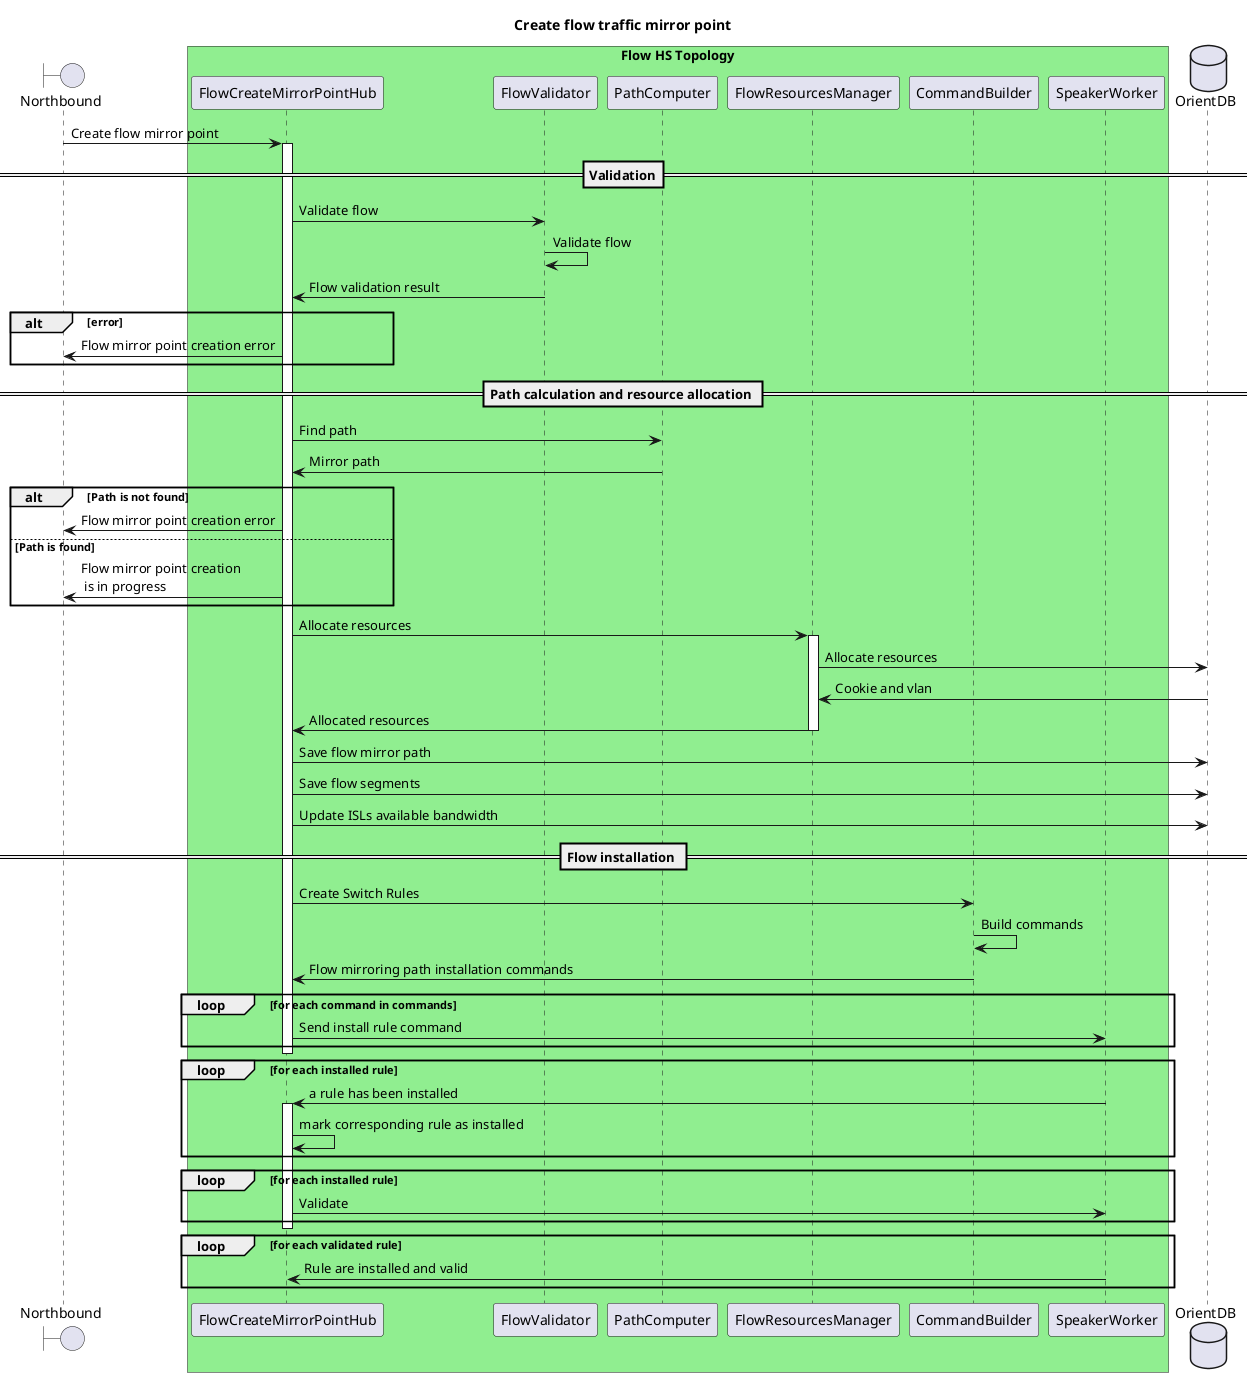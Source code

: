 @startuml
title Create flow traffic mirror point

boundary Northbound
box "Flow HS Topology" #LightGreen
    participant FlowCreateMirrorPointHub
    participant FlowValidator
    participant PathComputer
    participant FlowResourcesManager
    participant CommandBuilder
    participant SpeakerWorker
end box
database OrientDB

Northbound -> FlowCreateMirrorPointHub : Create flow mirror point
activate FlowCreateMirrorPointHub
 ==Validation==
FlowCreateMirrorPointHub -> FlowValidator : Validate flow
FlowValidator -> FlowValidator : Validate flow
FlowCreateMirrorPointHub <- FlowValidator : Flow validation result
alt error
    Northbound <- FlowCreateMirrorPointHub : Flow mirror point creation error
end

 == Path calculation and resource allocation ==
FlowCreateMirrorPointHub -> PathComputer : Find path
FlowCreateMirrorPointHub <- PathComputer : Mirror path
alt Path is not found
    Northbound <- FlowCreateMirrorPointHub : Flow mirror point creation error
else Path is found
    Northbound <- FlowCreateMirrorPointHub : Flow mirror point creation\n is in progress
end

FlowCreateMirrorPointHub -> FlowResourcesManager : Allocate resources
activate FlowResourcesManager
FlowResourcesManager -> OrientDB : Allocate resources
FlowResourcesManager <- OrientDB : Cookie and vlan
FlowCreateMirrorPointHub <- FlowResourcesManager : Allocated resources
deactivate FlowResourcesManager

FlowCreateMirrorPointHub -> OrientDB : Save flow mirror path
FlowCreateMirrorPointHub -> OrientDB : Save flow segments
FlowCreateMirrorPointHub -> OrientDB : Update ISLs available bandwidth

 == Flow installation ==
FlowCreateMirrorPointHub -> CommandBuilder : Create Switch Rules
CommandBuilder -> CommandBuilder : Build commands

FlowCreateMirrorPointHub <- CommandBuilder: Flow mirroring path installation commands
loop for each command in commands
    FlowCreateMirrorPointHub -> SpeakerWorker : Send install rule command
end
deactivate FlowCreateMirrorPointHub

loop for each installed rule
    FlowCreateMirrorPointHub <- SpeakerWorker : a rule has been installed
    activate FlowCreateMirrorPointHub
    FlowCreateMirrorPointHub -> FlowCreateMirrorPointHub : mark corresponding rule as installed
end

loop for each installed rule
    FlowCreateMirrorPointHub -> SpeakerWorker : Validate 
end
deactivate FlowCreateMirrorPointHub

loop for each validated rule
    FlowCreateMirrorPointHub <- SpeakerWorker : Rule are installed and valid
end


@enduml